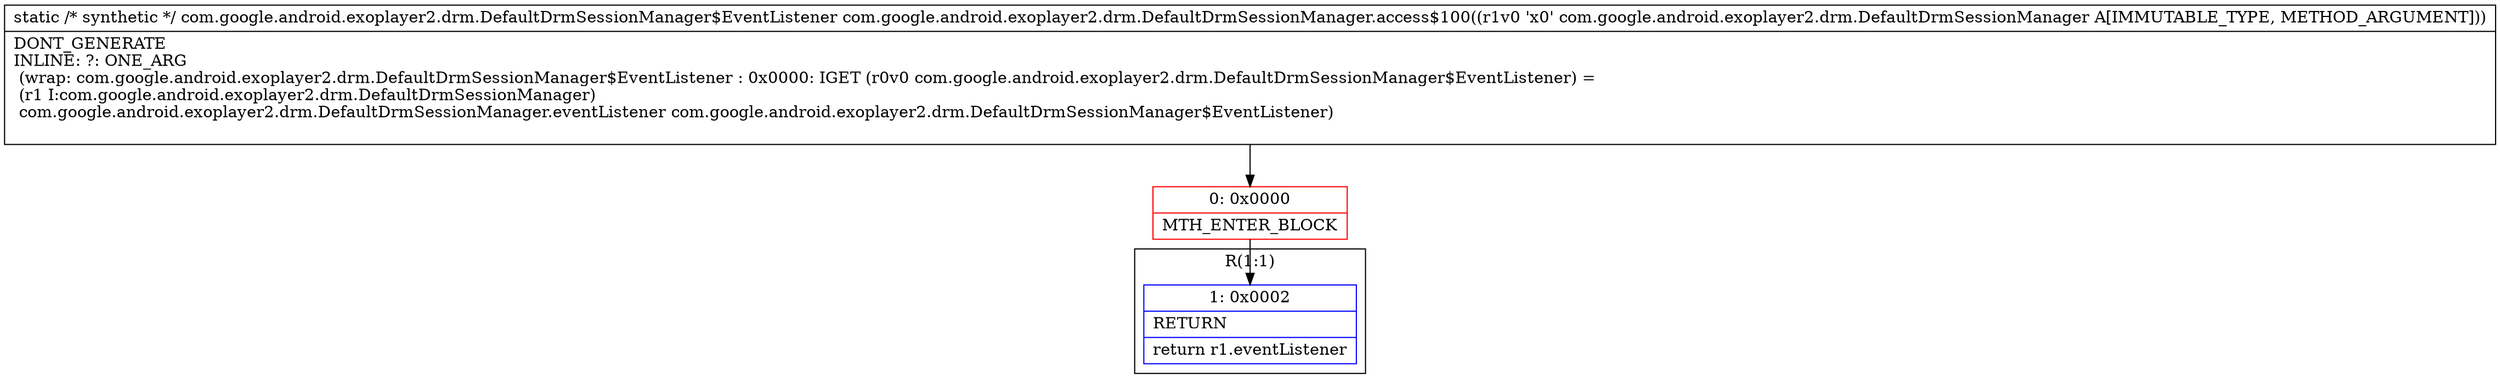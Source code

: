 digraph "CFG forcom.google.android.exoplayer2.drm.DefaultDrmSessionManager.access$100(Lcom\/google\/android\/exoplayer2\/drm\/DefaultDrmSessionManager;)Lcom\/google\/android\/exoplayer2\/drm\/DefaultDrmSessionManager$EventListener;" {
subgraph cluster_Region_1165836009 {
label = "R(1:1)";
node [shape=record,color=blue];
Node_1 [shape=record,label="{1\:\ 0x0002|RETURN\l|return r1.eventListener\l}"];
}
Node_0 [shape=record,color=red,label="{0\:\ 0x0000|MTH_ENTER_BLOCK\l}"];
MethodNode[shape=record,label="{static \/* synthetic *\/ com.google.android.exoplayer2.drm.DefaultDrmSessionManager$EventListener com.google.android.exoplayer2.drm.DefaultDrmSessionManager.access$100((r1v0 'x0' com.google.android.exoplayer2.drm.DefaultDrmSessionManager A[IMMUTABLE_TYPE, METHOD_ARGUMENT]))  | DONT_GENERATE\lINLINE: ?: ONE_ARG  \l  (wrap: com.google.android.exoplayer2.drm.DefaultDrmSessionManager$EventListener : 0x0000: IGET  (r0v0 com.google.android.exoplayer2.drm.DefaultDrmSessionManager$EventListener) = \l  (r1 I:com.google.android.exoplayer2.drm.DefaultDrmSessionManager)\l com.google.android.exoplayer2.drm.DefaultDrmSessionManager.eventListener com.google.android.exoplayer2.drm.DefaultDrmSessionManager$EventListener)\l\l}"];
MethodNode -> Node_0;
Node_0 -> Node_1;
}

